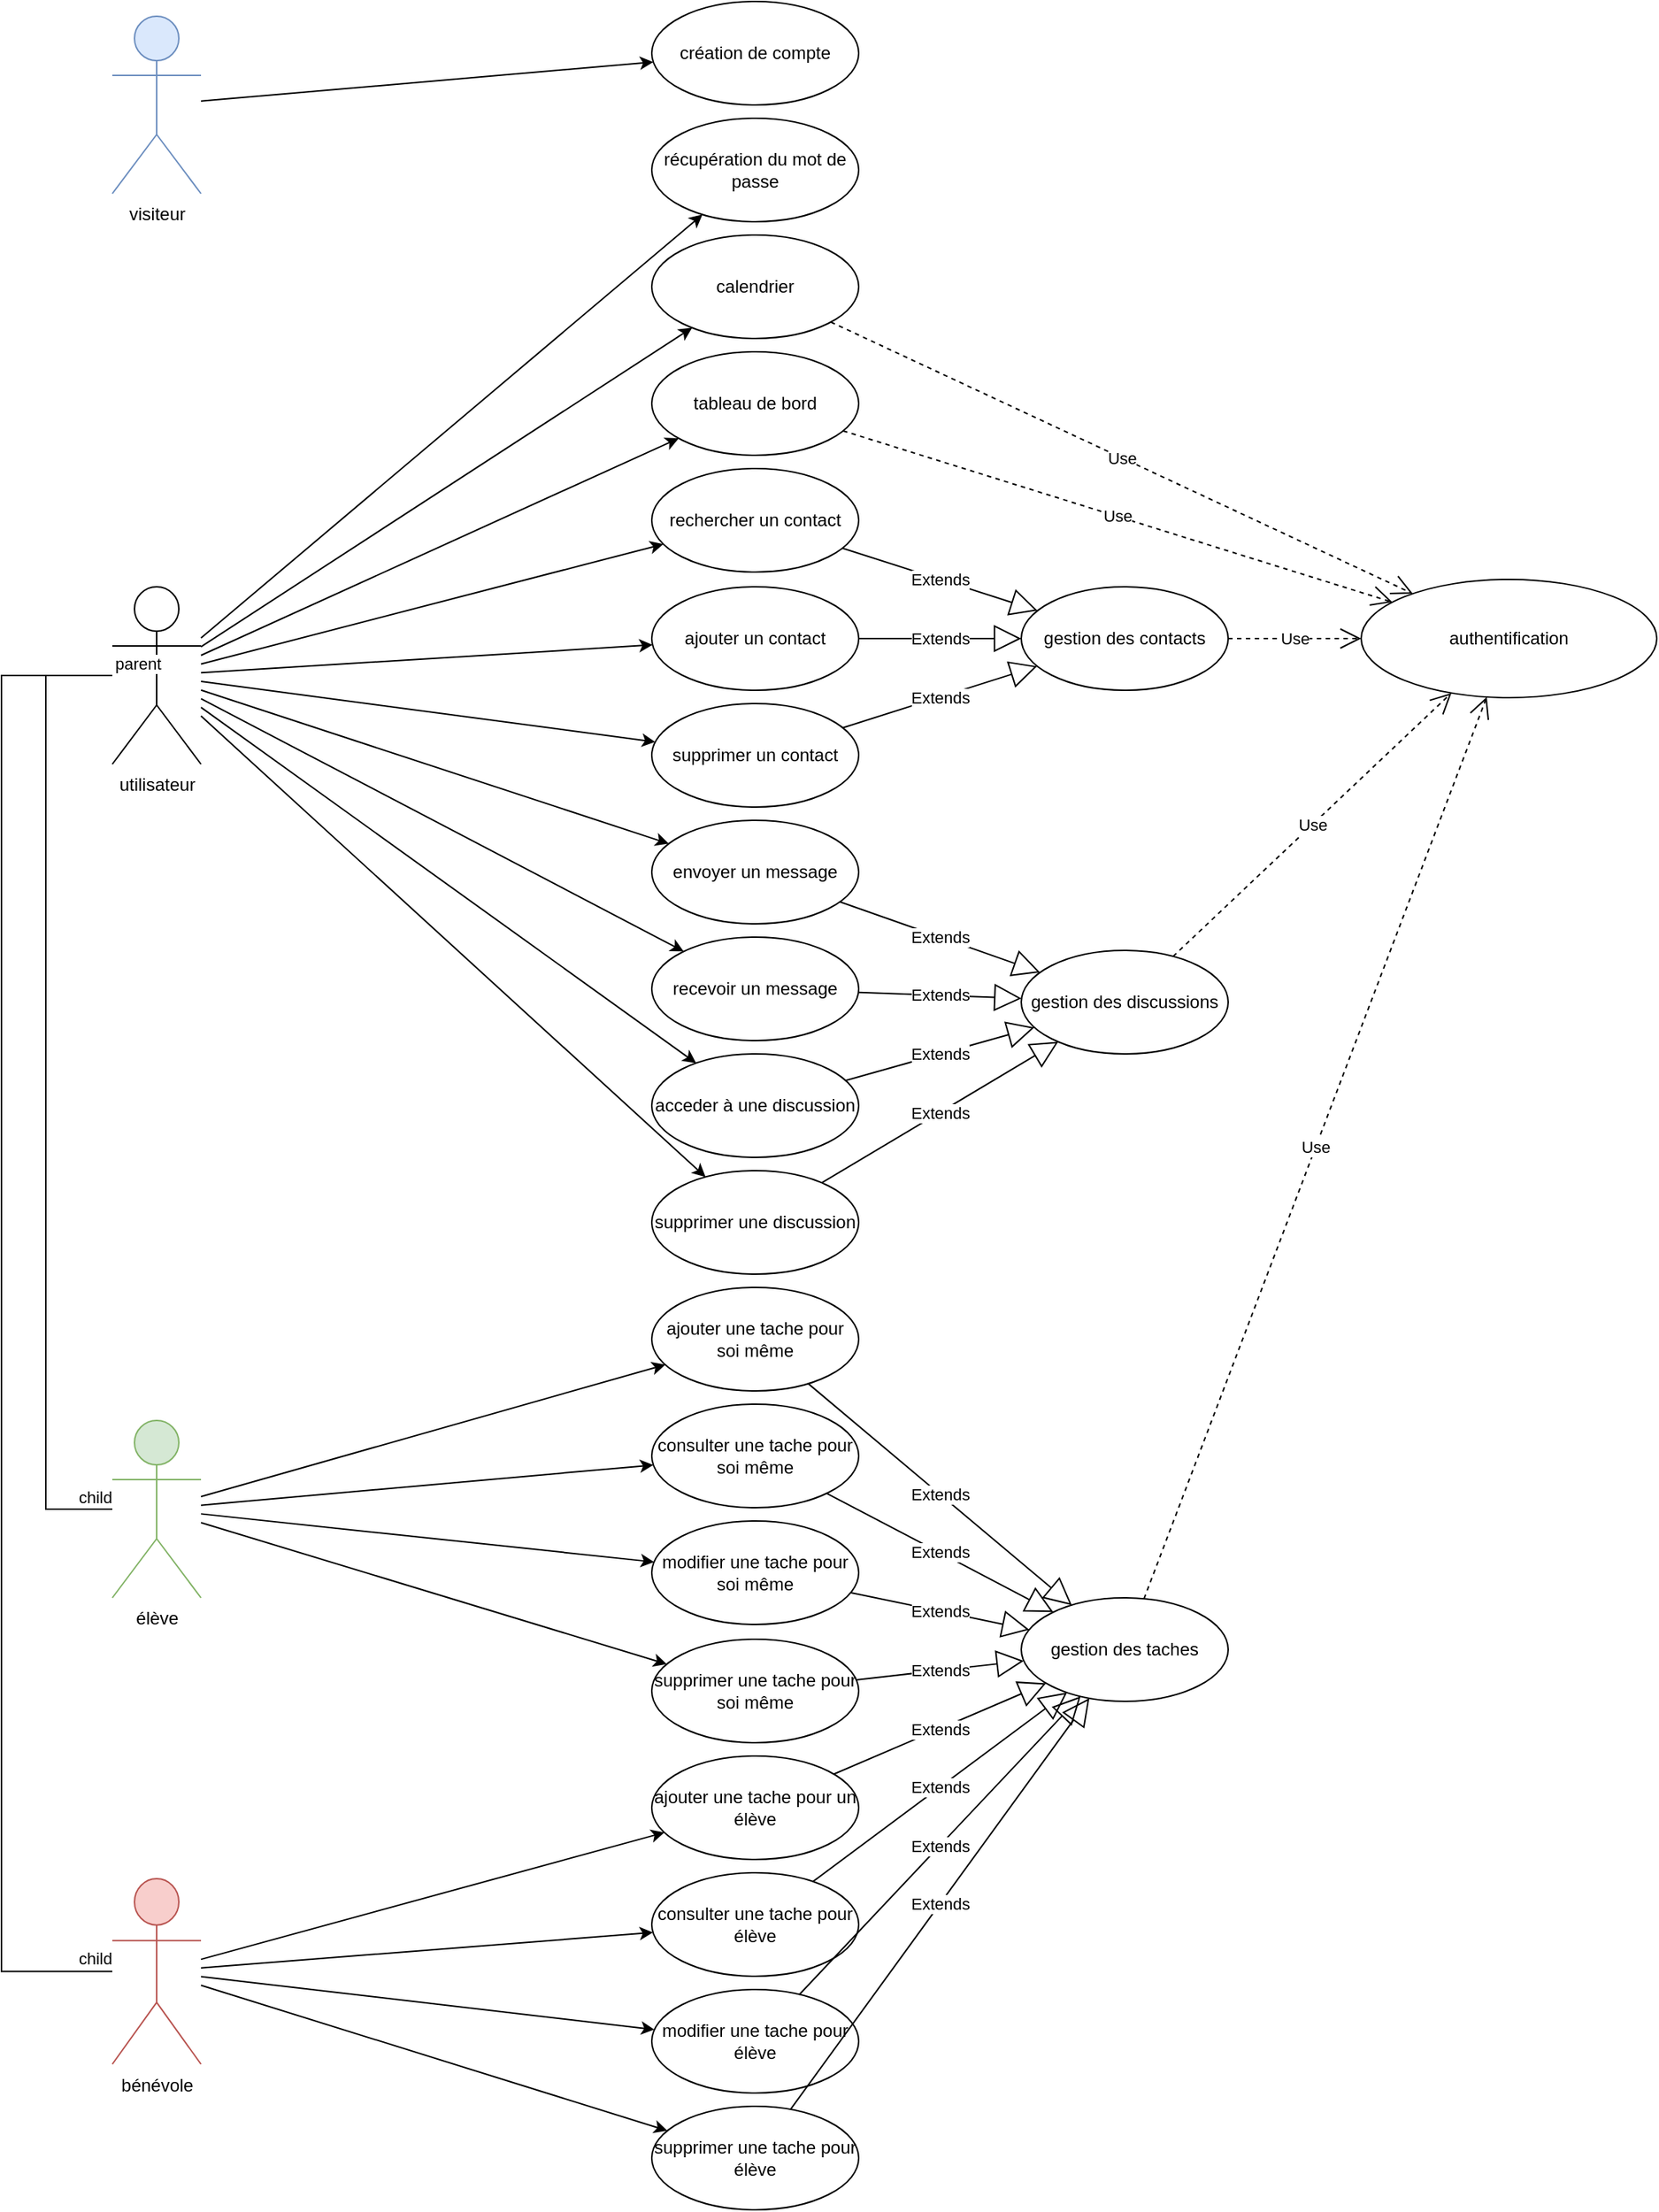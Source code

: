 <mxfile version="16.6.4" type="device"><diagram id="pVIxSvbDEeykPdGmQRyr" name="Page-1"><mxGraphModel dx="1497" dy="794" grid="1" gridSize="10" guides="1" tooltips="1" connect="1" arrows="1" fold="1" page="1" pageScale="1" pageWidth="827" pageHeight="1169" math="0" shadow="0"><root><mxCell id="0"/><mxCell id="1" parent="0"/><mxCell id="Wifl2evNOMuR0AC8t9QF-1" value="visiteur" style="shape=umlActor;verticalLabelPosition=bottom;verticalAlign=top;html=1;outlineConnect=0;fillColor=#dae8fc;strokeColor=#6c8ebf;" parent="1" vertex="1"><mxGeometry x="125" y="40" width="60" height="120" as="geometry"/></mxCell><mxCell id="Wifl2evNOMuR0AC8t9QF-2" value="élève" style="shape=umlActor;verticalLabelPosition=bottom;verticalAlign=top;html=1;outlineConnect=0;fillColor=#d5e8d4;strokeColor=#82b366;" parent="1" vertex="1"><mxGeometry x="125" y="990" width="60" height="120" as="geometry"/></mxCell><mxCell id="Wifl2evNOMuR0AC8t9QF-3" value="bénévole" style="shape=umlActor;verticalLabelPosition=bottom;verticalAlign=top;html=1;outlineConnect=0;fillColor=#f8cecc;strokeColor=#b85450;" parent="1" vertex="1"><mxGeometry x="125" y="1300" width="60" height="125.5" as="geometry"/></mxCell><mxCell id="3icA1l_5fVXM47x5Lb-O-1" value="utilisateur" style="shape=umlActor;verticalLabelPosition=bottom;verticalAlign=top;html=1;outlineConnect=0;" parent="1" vertex="1"><mxGeometry x="125" y="426" width="60" height="120" as="geometry"/></mxCell><mxCell id="3icA1l_5fVXM47x5Lb-O-6" value="" style="endArrow=classic;html=1;rounded=0;" parent="1" source="Wifl2evNOMuR0AC8t9QF-1" target="vr5URbwVKE81N2zdEWz5-80" edge="1"><mxGeometry width="50" height="50" relative="1" as="geometry"><mxPoint x="290" y="120" as="sourcePoint"/><mxPoint x="441.852" y="77.662" as="targetPoint"/></mxGeometry></mxCell><mxCell id="vr5URbwVKE81N2zdEWz5-15" value="tableau de bord" style="ellipse;whiteSpace=wrap;html=1;" parent="1" vertex="1"><mxGeometry x="490" y="267" width="140" height="70" as="geometry"/></mxCell><mxCell id="vr5URbwVKE81N2zdEWz5-16" value="ajouter un contact" style="ellipse;whiteSpace=wrap;html=1;" parent="1" vertex="1"><mxGeometry x="490" y="426" width="140" height="70" as="geometry"/></mxCell><mxCell id="vr5URbwVKE81N2zdEWz5-17" value="rechercher un contact" style="ellipse;whiteSpace=wrap;html=1;" parent="1" vertex="1"><mxGeometry x="490" y="346" width="140" height="70" as="geometry"/></mxCell><mxCell id="vr5URbwVKE81N2zdEWz5-18" value="supprimer un contact" style="ellipse;whiteSpace=wrap;html=1;" parent="1" vertex="1"><mxGeometry x="490" y="505" width="140" height="70" as="geometry"/></mxCell><mxCell id="vr5URbwVKE81N2zdEWz5-19" value="gestion des contacts" style="ellipse;whiteSpace=wrap;html=1;" parent="1" vertex="1"><mxGeometry x="740" y="426" width="140" height="70" as="geometry"/></mxCell><mxCell id="vr5URbwVKE81N2zdEWz5-21" value="Extends" style="endArrow=block;endSize=16;endFill=0;html=1;rounded=0;" parent="1" source="vr5URbwVKE81N2zdEWz5-17" target="vr5URbwVKE81N2zdEWz5-19" edge="1"><mxGeometry width="160" relative="1" as="geometry"><mxPoint x="640" y="355" as="sourcePoint"/><mxPoint x="650" y="385" as="targetPoint"/></mxGeometry></mxCell><mxCell id="vr5URbwVKE81N2zdEWz5-22" value="Extends" style="endArrow=block;endSize=16;endFill=0;html=1;rounded=0;" parent="1" source="vr5URbwVKE81N2zdEWz5-16" target="vr5URbwVKE81N2zdEWz5-19" edge="1"><mxGeometry width="160" relative="1" as="geometry"><mxPoint x="640" y="390" as="sourcePoint"/><mxPoint x="680" y="460" as="targetPoint"/></mxGeometry></mxCell><mxCell id="vr5URbwVKE81N2zdEWz5-23" value="Extends" style="endArrow=block;endSize=16;endFill=0;html=1;rounded=0;" parent="1" source="vr5URbwVKE81N2zdEWz5-18" target="vr5URbwVKE81N2zdEWz5-19" edge="1"><mxGeometry width="160" relative="1" as="geometry"><mxPoint x="610" y="445" as="sourcePoint"/><mxPoint x="707.959" y="413.803" as="targetPoint"/></mxGeometry></mxCell><mxCell id="vr5URbwVKE81N2zdEWz5-24" value="authentification" style="ellipse;whiteSpace=wrap;html=1;" parent="1" vertex="1"><mxGeometry x="970" y="421" width="200" height="80" as="geometry"/></mxCell><mxCell id="vr5URbwVKE81N2zdEWz5-25" value="Use" style="endArrow=open;endSize=12;dashed=1;html=1;rounded=0;" parent="1" source="vr5URbwVKE81N2zdEWz5-19" target="vr5URbwVKE81N2zdEWz5-24" edge="1"><mxGeometry width="160" relative="1" as="geometry"><mxPoint x="830" y="600" as="sourcePoint"/><mxPoint x="952" y="879.04" as="targetPoint"/></mxGeometry></mxCell><mxCell id="vr5URbwVKE81N2zdEWz5-26" value="récupération du mot de passe" style="ellipse;whiteSpace=wrap;html=1;" parent="1" vertex="1"><mxGeometry x="490" y="109" width="140" height="70" as="geometry"/></mxCell><mxCell id="vr5URbwVKE81N2zdEWz5-27" value="envoyer un message" style="ellipse;whiteSpace=wrap;html=1;" parent="1" vertex="1"><mxGeometry x="490" y="584" width="140" height="70" as="geometry"/></mxCell><mxCell id="vr5URbwVKE81N2zdEWz5-28" value="recevoir un message" style="ellipse;whiteSpace=wrap;html=1;" parent="1" vertex="1"><mxGeometry x="490" y="663" width="140" height="70" as="geometry"/></mxCell><mxCell id="vr5URbwVKE81N2zdEWz5-31" value="Extends" style="endArrow=block;endSize=16;endFill=0;html=1;rounded=0;" parent="1" source="vr5URbwVKE81N2zdEWz5-27" target="vr5URbwVKE81N2zdEWz5-35" edge="1"><mxGeometry width="160" relative="1" as="geometry"><mxPoint x="586.059" y="498.644" as="sourcePoint"/><mxPoint x="681.741" y="637.243" as="targetPoint"/></mxGeometry></mxCell><mxCell id="vr5URbwVKE81N2zdEWz5-32" value="Extends" style="endArrow=block;endSize=16;endFill=0;html=1;rounded=0;" parent="1" source="vr5URbwVKE81N2zdEWz5-28" target="vr5URbwVKE81N2zdEWz5-35" edge="1"><mxGeometry width="160" relative="1" as="geometry"><mxPoint x="607.79" y="638.725" as="sourcePoint"/><mxPoint x="686.274" y="659.483" as="targetPoint"/></mxGeometry></mxCell><mxCell id="vr5URbwVKE81N2zdEWz5-33" value="acceder à une discussion" style="ellipse;whiteSpace=wrap;html=1;" parent="1" vertex="1"><mxGeometry x="490" y="742" width="140" height="70" as="geometry"/></mxCell><mxCell id="vr5URbwVKE81N2zdEWz5-34" value="supprimer une discussion" style="ellipse;whiteSpace=wrap;html=1;" parent="1" vertex="1"><mxGeometry x="490" y="821" width="140" height="70" as="geometry"/></mxCell><mxCell id="vr5URbwVKE81N2zdEWz5-35" value="gestion des discussions" style="ellipse;whiteSpace=wrap;html=1;" parent="1" vertex="1"><mxGeometry x="740" y="672" width="140" height="70" as="geometry"/></mxCell><mxCell id="vr5URbwVKE81N2zdEWz5-36" value="Extends" style="endArrow=block;endSize=16;endFill=0;html=1;rounded=0;" parent="1" source="vr5URbwVKE81N2zdEWz5-33" target="vr5URbwVKE81N2zdEWz5-35" edge="1"><mxGeometry width="160" relative="1" as="geometry"><mxPoint x="604.356" y="691.231" as="sourcePoint"/><mxPoint x="755.66" y="658.787" as="targetPoint"/></mxGeometry></mxCell><mxCell id="vr5URbwVKE81N2zdEWz5-37" value="Extends" style="endArrow=block;endSize=16;endFill=0;html=1;rounded=0;" parent="1" source="vr5URbwVKE81N2zdEWz5-34" target="vr5URbwVKE81N2zdEWz5-35" edge="1"><mxGeometry width="160" relative="1" as="geometry"><mxPoint x="619.572" y="798.865" as="sourcePoint"/><mxPoint x="730.499" y="805.83" as="targetPoint"/></mxGeometry></mxCell><mxCell id="vr5URbwVKE81N2zdEWz5-39" value="ajouter une tache pour soi même" style="ellipse;whiteSpace=wrap;html=1;" parent="1" vertex="1"><mxGeometry x="490" y="900" width="140" height="70" as="geometry"/></mxCell><mxCell id="vr5URbwVKE81N2zdEWz5-40" value="consulter une tache&amp;nbsp;pour soi même" style="ellipse;whiteSpace=wrap;html=1;" parent="1" vertex="1"><mxGeometry x="490" y="979" width="140" height="70" as="geometry"/></mxCell><mxCell id="vr5URbwVKE81N2zdEWz5-41" value="modifier une tache&amp;nbsp;pour soi même" style="ellipse;whiteSpace=wrap;html=1;" parent="1" vertex="1"><mxGeometry x="490" y="1058" width="140" height="70" as="geometry"/></mxCell><mxCell id="vr5URbwVKE81N2zdEWz5-42" value="supprimer une tache&amp;nbsp;pour soi même" style="ellipse;whiteSpace=wrap;html=1;" parent="1" vertex="1"><mxGeometry x="490" y="1138" width="140" height="70" as="geometry"/></mxCell><mxCell id="vr5URbwVKE81N2zdEWz5-43" value="ajouter une tache pour un élève" style="ellipse;whiteSpace=wrap;html=1;" parent="1" vertex="1"><mxGeometry x="490" y="1217" width="140" height="70" as="geometry"/></mxCell><mxCell id="vr5URbwVKE81N2zdEWz5-44" value="consulter une tache&amp;nbsp;pour élève" style="ellipse;whiteSpace=wrap;html=1;" parent="1" vertex="1"><mxGeometry x="490" y="1296" width="140" height="70" as="geometry"/></mxCell><mxCell id="vr5URbwVKE81N2zdEWz5-45" value="modifier une tache&amp;nbsp;pour élève" style="ellipse;whiteSpace=wrap;html=1;" parent="1" vertex="1"><mxGeometry x="490" y="1375" width="140" height="70" as="geometry"/></mxCell><mxCell id="vr5URbwVKE81N2zdEWz5-46" value="supprimer une tache&amp;nbsp;pour élève" style="ellipse;whiteSpace=wrap;html=1;" parent="1" vertex="1"><mxGeometry x="490" y="1454" width="140" height="70" as="geometry"/></mxCell><mxCell id="vr5URbwVKE81N2zdEWz5-47" value="gestion des taches" style="ellipse;whiteSpace=wrap;html=1;" parent="1" vertex="1"><mxGeometry x="740" y="1110" width="140" height="70" as="geometry"/></mxCell><mxCell id="vr5URbwVKE81N2zdEWz5-48" value="Extends" style="endArrow=block;endSize=16;endFill=0;html=1;rounded=0;" parent="1" source="vr5URbwVKE81N2zdEWz5-39" target="vr5URbwVKE81N2zdEWz5-47" edge="1"><mxGeometry width="160" relative="1" as="geometry"><mxPoint x="588.588" y="845.798" as="sourcePoint"/><mxPoint x="761.527" y="714.24" as="targetPoint"/></mxGeometry></mxCell><mxCell id="vr5URbwVKE81N2zdEWz5-49" value="Extends" style="endArrow=block;endSize=16;endFill=0;html=1;rounded=0;" parent="1" source="vr5URbwVKE81N2zdEWz5-40" target="vr5URbwVKE81N2zdEWz5-47" edge="1"><mxGeometry width="160" relative="1" as="geometry"><mxPoint x="601.845" y="998.058" as="sourcePoint"/><mxPoint x="808.132" y="1136.951" as="targetPoint"/></mxGeometry></mxCell><mxCell id="vr5URbwVKE81N2zdEWz5-50" value="Extends" style="endArrow=block;endSize=16;endFill=0;html=1;rounded=0;" parent="1" source="vr5URbwVKE81N2zdEWz5-46" target="vr5URbwVKE81N2zdEWz5-47" edge="1"><mxGeometry width="160" relative="1" as="geometry"><mxPoint x="614.016" y="1067.261" as="sourcePoint"/><mxPoint x="796.072" y="1142.685" as="targetPoint"/></mxGeometry></mxCell><mxCell id="vr5URbwVKE81N2zdEWz5-51" value="Extends" style="endArrow=block;endSize=16;endFill=0;html=1;rounded=0;" parent="1" source="vr5URbwVKE81N2zdEWz5-45" target="vr5URbwVKE81N2zdEWz5-47" edge="1"><mxGeometry width="160" relative="1" as="geometry"><mxPoint x="584.236" y="1526.165" as="sourcePoint"/><mxPoint x="825.762" y="1197.835" as="targetPoint"/></mxGeometry></mxCell><mxCell id="vr5URbwVKE81N2zdEWz5-52" value="Extends" style="endArrow=block;endSize=16;endFill=0;html=1;rounded=0;" parent="1" source="vr5URbwVKE81N2zdEWz5-44" target="vr5URbwVKE81N2zdEWz5-47" edge="1"><mxGeometry width="160" relative="1" as="geometry"><mxPoint x="589.973" y="1438.371" as="sourcePoint"/><mxPoint x="819.887" y="1196.596" as="targetPoint"/></mxGeometry></mxCell><mxCell id="vr5URbwVKE81N2zdEWz5-53" value="Extends" style="endArrow=block;endSize=16;endFill=0;html=1;rounded=0;" parent="1" source="vr5URbwVKE81N2zdEWz5-43" target="vr5URbwVKE81N2zdEWz5-47" edge="1"><mxGeometry width="160" relative="1" as="geometry"><mxPoint x="598.028" y="1360.615" as="sourcePoint"/><mxPoint x="811.996" y="1194.392" as="targetPoint"/></mxGeometry></mxCell><mxCell id="vr5URbwVKE81N2zdEWz5-54" value="Extends" style="endArrow=block;endSize=16;endFill=0;html=1;rounded=0;" parent="1" source="vr5URbwVKE81N2zdEWz5-42" target="vr5URbwVKE81N2zdEWz5-47" edge="1"><mxGeometry width="160" relative="1" as="geometry"><mxPoint x="608.622" y="1289.821" as="sourcePoint"/><mxPoint x="801.348" y="1190.165" as="targetPoint"/></mxGeometry></mxCell><mxCell id="vr5URbwVKE81N2zdEWz5-55" value="Extends" style="endArrow=block;endSize=16;endFill=0;html=1;rounded=0;" parent="1" source="vr5URbwVKE81N2zdEWz5-41" target="vr5URbwVKE81N2zdEWz5-47" edge="1"><mxGeometry width="160" relative="1" as="geometry"><mxPoint x="626.408" y="1202.932" as="sourcePoint"/><mxPoint x="783.625" y="1176.117" as="targetPoint"/></mxGeometry></mxCell><mxCell id="vr5URbwVKE81N2zdEWz5-56" value="calendrier" style="ellipse;whiteSpace=wrap;html=1;" parent="1" vertex="1"><mxGeometry x="490" y="188" width="140" height="70" as="geometry"/></mxCell><mxCell id="vr5URbwVKE81N2zdEWz5-58" value="" style="endArrow=classic;html=1;rounded=0;" parent="1" source="3icA1l_5fVXM47x5Lb-O-1" target="vr5URbwVKE81N2zdEWz5-26" edge="1"><mxGeometry width="50" height="50" relative="1" as="geometry"><mxPoint x="280" y="190" as="sourcePoint"/><mxPoint x="405" y="418.57" as="targetPoint"/></mxGeometry></mxCell><mxCell id="vr5URbwVKE81N2zdEWz5-59" value="" style="endArrow=classic;html=1;rounded=0;" parent="1" source="3icA1l_5fVXM47x5Lb-O-1" target="vr5URbwVKE81N2zdEWz5-15" edge="1"><mxGeometry width="50" height="50" relative="1" as="geometry"><mxPoint x="320" y="290" as="sourcePoint"/><mxPoint x="474.586" y="217.46" as="targetPoint"/></mxGeometry></mxCell><mxCell id="vr5URbwVKE81N2zdEWz5-60" value="" style="endArrow=classic;html=1;rounded=0;" parent="1" source="3icA1l_5fVXM47x5Lb-O-1" target="vr5URbwVKE81N2zdEWz5-17" edge="1"><mxGeometry width="50" height="50" relative="1" as="geometry"><mxPoint x="240" y="420" as="sourcePoint"/><mxPoint x="470.017" y="284.231" as="targetPoint"/></mxGeometry></mxCell><mxCell id="vr5URbwVKE81N2zdEWz5-61" value="" style="endArrow=classic;html=1;rounded=0;" parent="1" source="3icA1l_5fVXM47x5Lb-O-1" target="vr5URbwVKE81N2zdEWz5-16" edge="1"><mxGeometry width="50" height="50" relative="1" as="geometry"><mxPoint x="240" y="510" as="sourcePoint"/><mxPoint x="475.745" y="351.113" as="targetPoint"/></mxGeometry></mxCell><mxCell id="vr5URbwVKE81N2zdEWz5-62" value="" style="endArrow=classic;html=1;rounded=0;" parent="1" source="3icA1l_5fVXM47x5Lb-O-1" target="vr5URbwVKE81N2zdEWz5-18" edge="1"><mxGeometry width="50" height="50" relative="1" as="geometry"><mxPoint x="240" y="368.441" as="sourcePoint"/><mxPoint x="477.492" y="429.246" as="targetPoint"/></mxGeometry></mxCell><mxCell id="vr5URbwVKE81N2zdEWz5-63" value="" style="endArrow=classic;html=1;rounded=0;" parent="1" source="3icA1l_5fVXM47x5Lb-O-1" target="vr5URbwVKE81N2zdEWz5-27" edge="1"><mxGeometry width="50" height="50" relative="1" as="geometry"><mxPoint x="240" y="380.342" as="sourcePoint"/><mxPoint x="489.486" y="500.77" as="targetPoint"/></mxGeometry></mxCell><mxCell id="vr5URbwVKE81N2zdEWz5-64" value="" style="endArrow=classic;html=1;rounded=0;" parent="1" source="3icA1l_5fVXM47x5Lb-O-1" target="vr5URbwVKE81N2zdEWz5-28" edge="1"><mxGeometry width="50" height="50" relative="1" as="geometry"><mxPoint x="240" y="395.955" as="sourcePoint"/><mxPoint x="502.24" y="600.529" as="targetPoint"/></mxGeometry></mxCell><mxCell id="vr5URbwVKE81N2zdEWz5-65" value="" style="endArrow=classic;html=1;rounded=0;" parent="1" source="3icA1l_5fVXM47x5Lb-O-1" target="vr5URbwVKE81N2zdEWz5-33" edge="1"><mxGeometry width="50" height="50" relative="1" as="geometry"><mxPoint x="240" y="407.133" as="sourcePoint"/><mxPoint x="508.49" y="673.746" as="targetPoint"/></mxGeometry></mxCell><mxCell id="vr5URbwVKE81N2zdEWz5-66" value="" style="endArrow=classic;html=1;rounded=0;" parent="1" source="3icA1l_5fVXM47x5Lb-O-1" target="vr5URbwVKE81N2zdEWz5-34" edge="1"><mxGeometry width="50" height="50" relative="1" as="geometry"><mxPoint x="240" y="418.726" as="sourcePoint"/><mxPoint x="523.332" y="762.64" as="targetPoint"/></mxGeometry></mxCell><mxCell id="vr5URbwVKE81N2zdEWz5-67" value="" style="endArrow=classic;html=1;rounded=0;" parent="1" source="Wifl2evNOMuR0AC8t9QF-2" target="vr5URbwVKE81N2zdEWz5-39" edge="1"><mxGeometry width="50" height="50" relative="1" as="geometry"><mxPoint x="240" y="430.309" as="sourcePoint"/><mxPoint x="526.965" y="841.949" as="targetPoint"/></mxGeometry></mxCell><mxCell id="vr5URbwVKE81N2zdEWz5-68" value="" style="endArrow=classic;html=1;rounded=0;" parent="1" source="Wifl2evNOMuR0AC8t9QF-2" target="vr5URbwVKE81N2zdEWz5-40" edge="1"><mxGeometry width="50" height="50" relative="1" as="geometry"><mxPoint x="220" y="876.676" as="sourcePoint"/><mxPoint x="498.583" y="953.208" as="targetPoint"/></mxGeometry></mxCell><mxCell id="vr5URbwVKE81N2zdEWz5-69" value="" style="endArrow=classic;html=1;rounded=0;" parent="1" source="Wifl2evNOMuR0AC8t9QF-2" target="vr5URbwVKE81N2zdEWz5-41" edge="1"><mxGeometry width="50" height="50" relative="1" as="geometry"><mxPoint x="220" y="884.991" as="sourcePoint"/><mxPoint x="509.093" y="1020.977" as="targetPoint"/></mxGeometry></mxCell><mxCell id="vr5URbwVKE81N2zdEWz5-70" value="" style="endArrow=classic;html=1;rounded=0;" parent="1" source="Wifl2evNOMuR0AC8t9QF-2" target="vr5URbwVKE81N2zdEWz5-42" edge="1"><mxGeometry width="50" height="50" relative="1" as="geometry"><mxPoint x="220" y="893.879" as="sourcePoint"/><mxPoint x="518.598" y="1096.778" as="targetPoint"/></mxGeometry></mxCell><mxCell id="vr5URbwVKE81N2zdEWz5-71" value="" style="endArrow=classic;html=1;rounded=0;" parent="1" source="Wifl2evNOMuR0AC8t9QF-3" target="vr5URbwVKE81N2zdEWz5-43" edge="1"><mxGeometry width="50" height="50" relative="1" as="geometry"><mxPoint x="220" y="903.772" as="sourcePoint"/><mxPoint x="526.401" y="1183.295" as="targetPoint"/></mxGeometry></mxCell><mxCell id="vr5URbwVKE81N2zdEWz5-72" value="" style="endArrow=classic;html=1;rounded=0;" parent="1" source="Wifl2evNOMuR0AC8t9QF-3" target="vr5URbwVKE81N2zdEWz5-44" edge="1"><mxGeometry width="50" height="50" relative="1" as="geometry"><mxPoint x="270" y="1500" as="sourcePoint"/><mxPoint x="490.421" y="1318.833" as="targetPoint"/></mxGeometry></mxCell><mxCell id="vr5URbwVKE81N2zdEWz5-73" value="" style="endArrow=classic;html=1;rounded=0;" parent="1" source="Wifl2evNOMuR0AC8t9QF-3" target="vr5URbwVKE81N2zdEWz5-45" edge="1"><mxGeometry width="50" height="50" relative="1" as="geometry"><mxPoint x="265.5" y="1341.573" as="sourcePoint"/><mxPoint x="493.37" y="1379.271" as="targetPoint"/></mxGeometry></mxCell><mxCell id="vr5URbwVKE81N2zdEWz5-74" value="" style="endArrow=classic;html=1;rounded=0;" parent="1" source="Wifl2evNOMuR0AC8t9QF-3" target="vr5URbwVKE81N2zdEWz5-46" edge="1"><mxGeometry width="50" height="50" relative="1" as="geometry"><mxPoint x="330" y="1520" as="sourcePoint"/><mxPoint x="505.249" y="1448.192" as="targetPoint"/></mxGeometry></mxCell><mxCell id="vr5URbwVKE81N2zdEWz5-75" value="Use" style="endArrow=open;endSize=12;dashed=1;html=1;rounded=0;" parent="1" source="vr5URbwVKE81N2zdEWz5-47" target="vr5URbwVKE81N2zdEWz5-24" edge="1"><mxGeometry width="160" relative="1" as="geometry"><mxPoint x="798.848" y="426.168" as="sourcePoint"/><mxPoint x="1102.111" y="722.982" as="targetPoint"/></mxGeometry></mxCell><mxCell id="vr5URbwVKE81N2zdEWz5-76" value="Use" style="endArrow=open;endSize=12;dashed=1;html=1;rounded=0;" parent="1" source="vr5URbwVKE81N2zdEWz5-35" target="vr5URbwVKE81N2zdEWz5-24" edge="1"><mxGeometry width="160" relative="1" as="geometry"><mxPoint x="873.56" y="1132.042" as="sourcePoint"/><mxPoint x="1112.42" y="798.449" as="targetPoint"/></mxGeometry></mxCell><mxCell id="vr5URbwVKE81N2zdEWz5-77" value="" style="endArrow=classic;html=1;rounded=0;" parent="1" source="3icA1l_5fVXM47x5Lb-O-1" target="vr5URbwVKE81N2zdEWz5-56" edge="1"><mxGeometry width="50" height="50" relative="1" as="geometry"><mxPoint x="195" y="298.394" as="sourcePoint"/><mxPoint x="484.564" y="186.371" as="targetPoint"/></mxGeometry></mxCell><mxCell id="vr5URbwVKE81N2zdEWz5-78" value="Use" style="endArrow=open;endSize=12;dashed=1;html=1;rounded=0;" parent="1" source="vr5URbwVKE81N2zdEWz5-56" target="vr5URbwVKE81N2zdEWz5-24" edge="1"><mxGeometry width="160" relative="1" as="geometry"><mxPoint x="798.848" y="426.168" as="sourcePoint"/><mxPoint x="1150" y="640" as="targetPoint"/></mxGeometry></mxCell><mxCell id="vr5URbwVKE81N2zdEWz5-79" value="Use" style="endArrow=open;endSize=12;dashed=1;html=1;rounded=0;" parent="1" source="vr5URbwVKE81N2zdEWz5-15" target="vr5URbwVKE81N2zdEWz5-24" edge="1"><mxGeometry width="160" relative="1" as="geometry"><mxPoint x="611.101" y="226.356" as="sourcePoint"/><mxPoint x="1110" y="560" as="targetPoint"/></mxGeometry></mxCell><mxCell id="vr5URbwVKE81N2zdEWz5-80" value="création de compte" style="ellipse;whiteSpace=wrap;html=1;" parent="1" vertex="1"><mxGeometry x="490" y="30" width="140" height="70" as="geometry"/></mxCell><mxCell id="6rR8aHfO0f_-1uhahKe6-1" value="" style="endArrow=none;html=1;edgeStyle=orthogonalEdgeStyle;rounded=0;" edge="1" parent="1" source="3icA1l_5fVXM47x5Lb-O-1" target="Wifl2evNOMuR0AC8t9QF-2"><mxGeometry relative="1" as="geometry"><mxPoint x="480" y="970" as="sourcePoint"/><mxPoint x="160" y="730" as="targetPoint"/><Array as="points"><mxPoint x="80" y="486"/><mxPoint x="80" y="1050"/></Array></mxGeometry></mxCell><mxCell id="6rR8aHfO0f_-1uhahKe6-2" value="parent" style="edgeLabel;resizable=0;html=1;align=left;verticalAlign=bottom;" connectable="0" vertex="1" parent="6rR8aHfO0f_-1uhahKe6-1"><mxGeometry x="-1" relative="1" as="geometry"/></mxCell><mxCell id="6rR8aHfO0f_-1uhahKe6-3" value="child" style="edgeLabel;resizable=0;html=1;align=right;verticalAlign=bottom;" connectable="0" vertex="1" parent="6rR8aHfO0f_-1uhahKe6-1"><mxGeometry x="1" relative="1" as="geometry"/></mxCell><mxCell id="6rR8aHfO0f_-1uhahKe6-4" value="" style="endArrow=none;html=1;edgeStyle=orthogonalEdgeStyle;rounded=0;" edge="1" parent="1" source="3icA1l_5fVXM47x5Lb-O-1" target="Wifl2evNOMuR0AC8t9QF-3"><mxGeometry relative="1" as="geometry"><mxPoint x="60" y="620" as="sourcePoint"/><mxPoint x="165" y="1000" as="targetPoint"/><Array as="points"><mxPoint x="50" y="486"/><mxPoint x="50" y="1362.75"/></Array></mxGeometry></mxCell><mxCell id="6rR8aHfO0f_-1uhahKe6-5" value="parent" style="edgeLabel;resizable=0;html=1;align=left;verticalAlign=bottom;" connectable="0" vertex="1" parent="6rR8aHfO0f_-1uhahKe6-4"><mxGeometry x="-1" relative="1" as="geometry"/></mxCell><mxCell id="6rR8aHfO0f_-1uhahKe6-6" value="child" style="edgeLabel;resizable=0;html=1;align=right;verticalAlign=bottom;" connectable="0" vertex="1" parent="6rR8aHfO0f_-1uhahKe6-4"><mxGeometry x="1" relative="1" as="geometry"/></mxCell></root></mxGraphModel></diagram></mxfile>